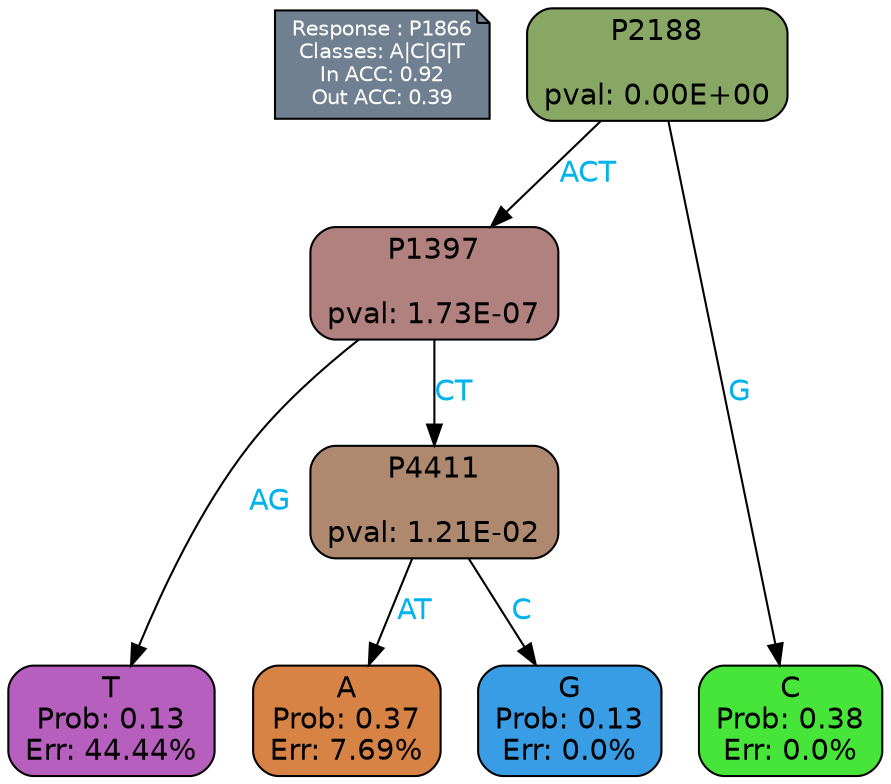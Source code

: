 digraph Tree {
node [shape=box, style="filled, rounded", color="black", fontname=helvetica] ;
graph [ranksep=equally, splines=polylines, bgcolor=transparent, dpi=600] ;
edge [fontname=helvetica] ;
LEGEND [label="Response : P1866
Classes: A|C|G|T
In ACC: 0.92
Out ACC: 0.39
",shape=note,align=left,style=filled,fillcolor="slategray",fontcolor="white",fontsize=10];1 [label="P2188

pval: 0.00E+00", fillcolor="#88a764"] ;
2 [label="P1397

pval: 1.73E-07", fillcolor="#b0817f"] ;
3 [label="T
Prob: 0.13
Err: 44.44%", fillcolor="#b75fbe"] ;
4 [label="P4411

pval: 1.21E-02", fillcolor="#ae896f"] ;
5 [label="A
Prob: 0.37
Err: 7.69%", fillcolor="#d78346"] ;
6 [label="G
Prob: 0.13
Err: 0.0%", fillcolor="#399de5"] ;
7 [label="C
Prob: 0.38
Err: 0.0%", fillcolor="#47e539"] ;
1 -> 2 [label="ACT",fontcolor=deepskyblue2] ;
1 -> 7 [label="G",fontcolor=deepskyblue2] ;
2 -> 3 [label="AG",fontcolor=deepskyblue2] ;
2 -> 4 [label="CT",fontcolor=deepskyblue2] ;
4 -> 5 [label="AT",fontcolor=deepskyblue2] ;
4 -> 6 [label="C",fontcolor=deepskyblue2] ;
{rank = same; 3;5;6;7;}{rank = same; LEGEND;1;}}